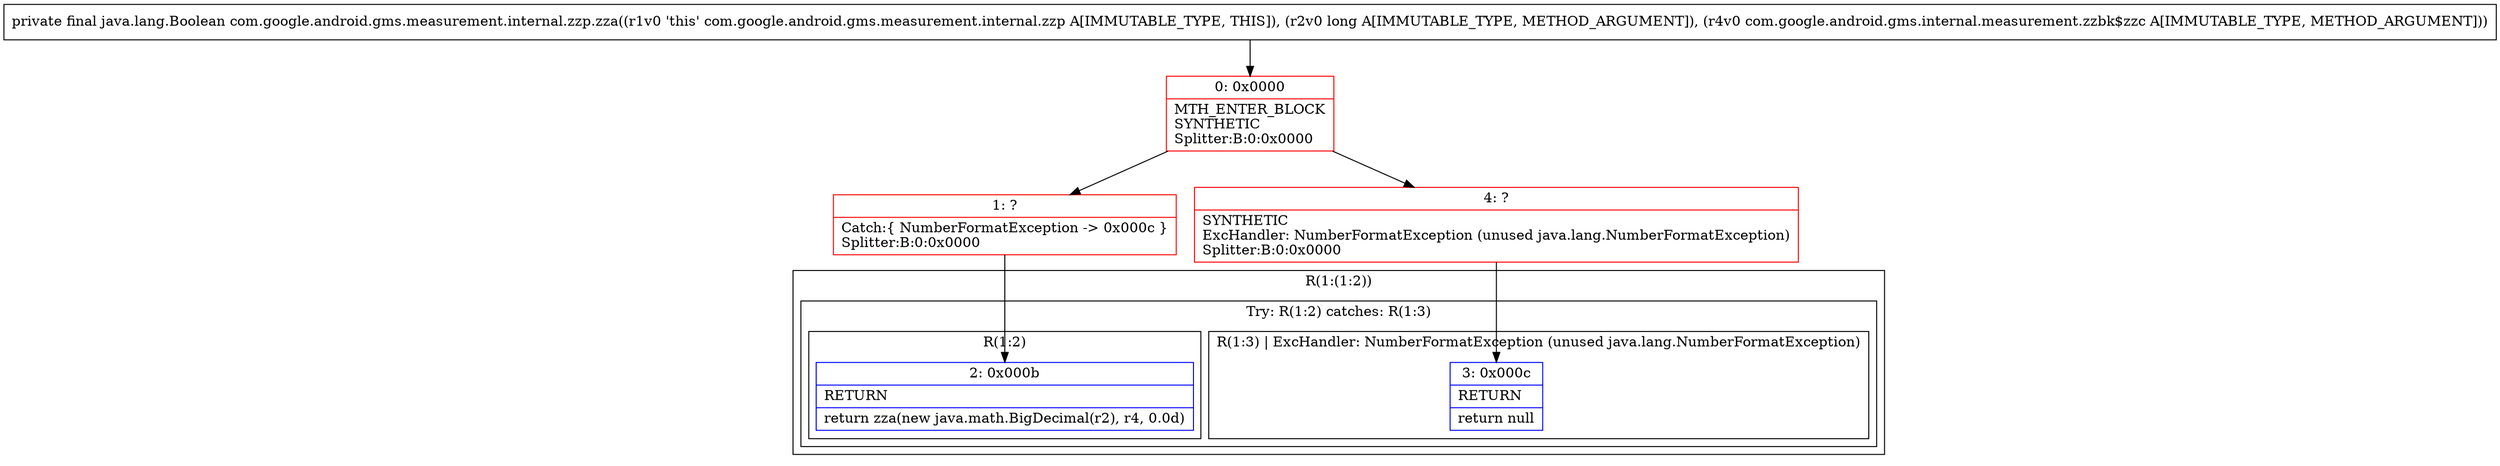 digraph "CFG forcom.google.android.gms.measurement.internal.zzp.zza(JLcom\/google\/android\/gms\/internal\/measurement\/zzbk$zzc;)Ljava\/lang\/Boolean;" {
subgraph cluster_Region_1629159403 {
label = "R(1:(1:2))";
node [shape=record,color=blue];
subgraph cluster_TryCatchRegion_1809710049 {
label = "Try: R(1:2) catches: R(1:3)";
node [shape=record,color=blue];
subgraph cluster_Region_1956226206 {
label = "R(1:2)";
node [shape=record,color=blue];
Node_2 [shape=record,label="{2\:\ 0x000b|RETURN\l|return zza(new java.math.BigDecimal(r2), r4, 0.0d)\l}"];
}
subgraph cluster_Region_121370731 {
label = "R(1:3) | ExcHandler: NumberFormatException (unused java.lang.NumberFormatException)\l";
node [shape=record,color=blue];
Node_3 [shape=record,label="{3\:\ 0x000c|RETURN\l|return null\l}"];
}
}
}
subgraph cluster_Region_121370731 {
label = "R(1:3) | ExcHandler: NumberFormatException (unused java.lang.NumberFormatException)\l";
node [shape=record,color=blue];
Node_3 [shape=record,label="{3\:\ 0x000c|RETURN\l|return null\l}"];
}
Node_0 [shape=record,color=red,label="{0\:\ 0x0000|MTH_ENTER_BLOCK\lSYNTHETIC\lSplitter:B:0:0x0000\l}"];
Node_1 [shape=record,color=red,label="{1\:\ ?|Catch:\{ NumberFormatException \-\> 0x000c \}\lSplitter:B:0:0x0000\l}"];
Node_4 [shape=record,color=red,label="{4\:\ ?|SYNTHETIC\lExcHandler: NumberFormatException (unused java.lang.NumberFormatException)\lSplitter:B:0:0x0000\l}"];
MethodNode[shape=record,label="{private final java.lang.Boolean com.google.android.gms.measurement.internal.zzp.zza((r1v0 'this' com.google.android.gms.measurement.internal.zzp A[IMMUTABLE_TYPE, THIS]), (r2v0 long A[IMMUTABLE_TYPE, METHOD_ARGUMENT]), (r4v0 com.google.android.gms.internal.measurement.zzbk$zzc A[IMMUTABLE_TYPE, METHOD_ARGUMENT])) }"];
MethodNode -> Node_0;
Node_0 -> Node_1;
Node_0 -> Node_4;
Node_1 -> Node_2;
Node_4 -> Node_3;
}

